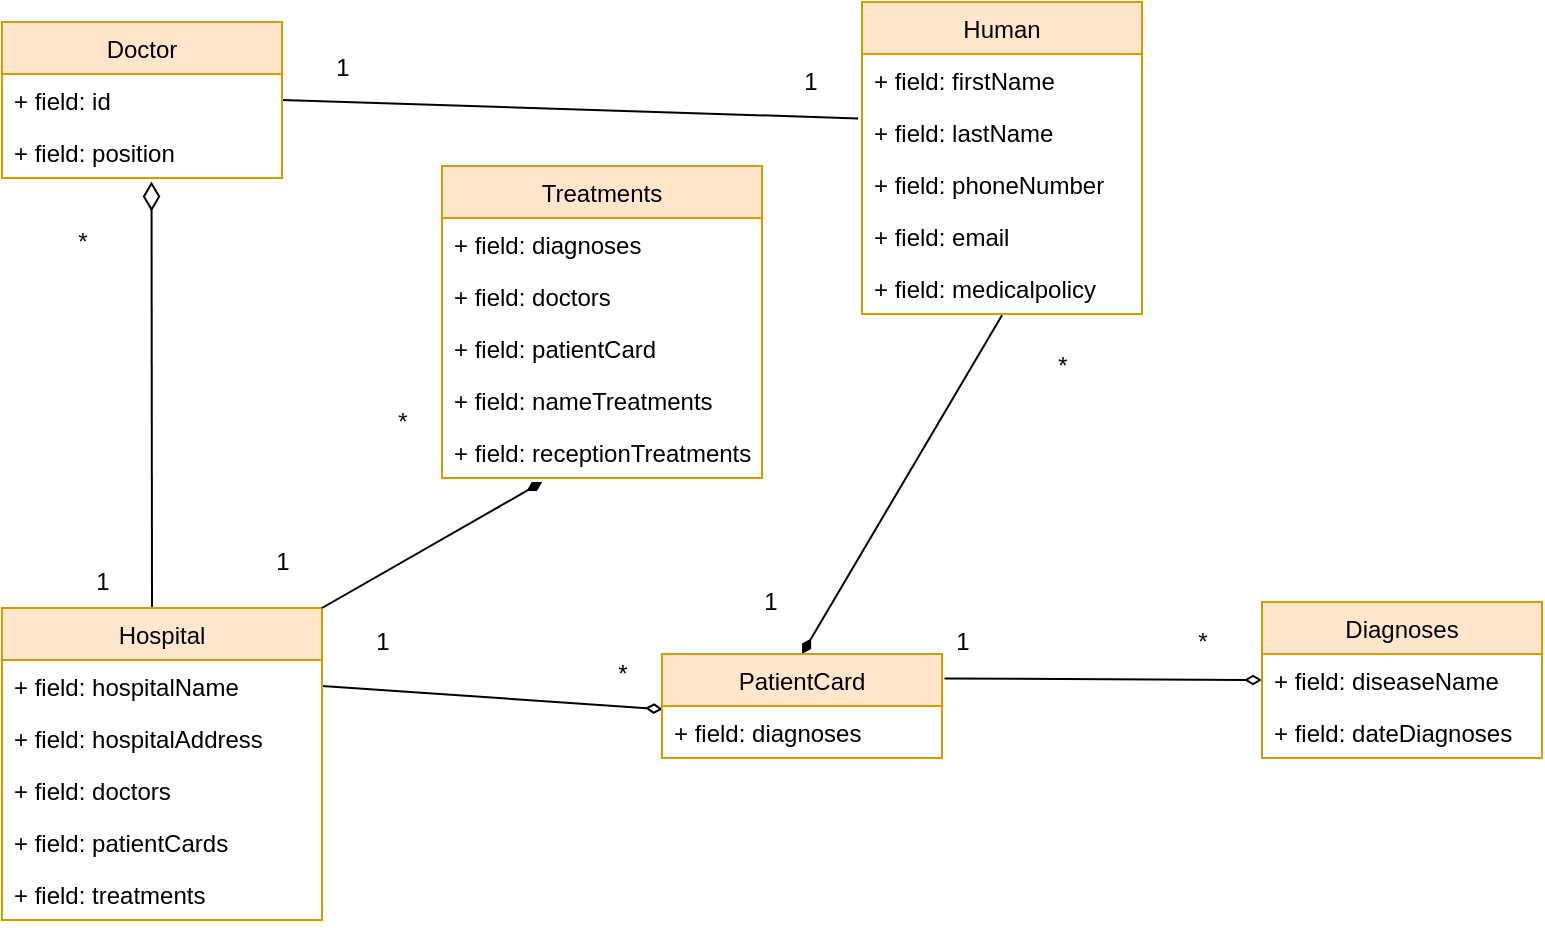 <mxfile version="13.8.0" type="github">
  <diagram id="4uowSXvhyTno2ISkrL0n" name="Page-1">
    <mxGraphModel dx="1038" dy="580" grid="1" gridSize="10" guides="1" tooltips="1" connect="1" arrows="1" fold="1" page="1" pageScale="1" pageWidth="827" pageHeight="1169" math="0" shadow="0">
      <root>
        <mxCell id="0" />
        <mxCell id="1" parent="0" />
        <mxCell id="g-Wt8GFLsmkW3fyWHZC--32" value="" style="endArrow=diamondThin;endFill=0;endSize=12;html=1;entryX=0.534;entryY=1.069;entryDx=0;entryDy=0;entryPerimeter=0;" parent="1" target="g-Wt8GFLsmkW3fyWHZC--7" edge="1">
          <mxGeometry width="160" relative="1" as="geometry">
            <mxPoint x="105" y="443" as="sourcePoint" />
            <mxPoint x="490" y="400" as="targetPoint" />
            <Array as="points" />
          </mxGeometry>
        </mxCell>
        <mxCell id="g-Wt8GFLsmkW3fyWHZC--35" value="1" style="text;html=1;resizable=0;autosize=1;align=center;verticalAlign=middle;points=[];fillColor=none;strokeColor=none;rounded=0;" parent="1" vertex="1">
          <mxGeometry x="70" y="420" width="20" height="20" as="geometry" />
        </mxCell>
        <mxCell id="g-Wt8GFLsmkW3fyWHZC--36" value="*" style="text;html=1;resizable=0;autosize=1;align=center;verticalAlign=middle;points=[];fillColor=none;strokeColor=none;rounded=0;" parent="1" vertex="1">
          <mxGeometry x="60" y="250" width="20" height="20" as="geometry" />
        </mxCell>
        <mxCell id="g-Wt8GFLsmkW3fyWHZC--38" value="" style="endArrow=diamondThin;html=1;entryX=0.003;entryY=0.062;entryDx=0;entryDy=0;entryPerimeter=0;exitX=1;exitY=0.5;exitDx=0;exitDy=0;endFill=0;" parent="1" source="g-Wt8GFLsmkW3fyWHZC--10" target="g-Wt8GFLsmkW3fyWHZC--18" edge="1">
          <mxGeometry width="50" height="50" relative="1" as="geometry">
            <mxPoint x="390" y="420" as="sourcePoint" />
            <mxPoint x="440" y="370" as="targetPoint" />
          </mxGeometry>
        </mxCell>
        <mxCell id="g-Wt8GFLsmkW3fyWHZC--39" value="1" style="text;html=1;resizable=0;autosize=1;align=center;verticalAlign=middle;points=[];fillColor=none;strokeColor=none;rounded=0;" parent="1" vertex="1">
          <mxGeometry x="210" y="450" width="20" height="20" as="geometry" />
        </mxCell>
        <mxCell id="g-Wt8GFLsmkW3fyWHZC--40" value="*" style="text;html=1;resizable=0;autosize=1;align=center;verticalAlign=middle;points=[];fillColor=none;strokeColor=none;rounded=0;" parent="1" vertex="1">
          <mxGeometry x="330" y="466" width="20" height="20" as="geometry" />
        </mxCell>
        <mxCell id="g-Wt8GFLsmkW3fyWHZC--45" value="1" style="text;html=1;resizable=0;autosize=1;align=center;verticalAlign=middle;points=[];fillColor=none;strokeColor=none;rounded=0;" parent="1" vertex="1">
          <mxGeometry x="160" y="410" width="20" height="20" as="geometry" />
        </mxCell>
        <mxCell id="g-Wt8GFLsmkW3fyWHZC--46" value="*" style="text;html=1;resizable=0;autosize=1;align=center;verticalAlign=middle;points=[];fillColor=none;strokeColor=none;rounded=0;" parent="1" vertex="1">
          <mxGeometry x="220" y="340" width="20" height="20" as="geometry" />
        </mxCell>
        <mxCell id="g-Wt8GFLsmkW3fyWHZC--9" value="Hospital" style="swimlane;fontStyle=0;childLayout=stackLayout;horizontal=1;startSize=26;fillColor=#ffe6cc;horizontalStack=0;resizeParent=1;resizeParentMax=0;resizeLast=0;collapsible=1;marginBottom=0;strokeColor=#d79b00;" parent="1" vertex="1">
          <mxGeometry x="30" y="443" width="160" height="156" as="geometry" />
        </mxCell>
        <mxCell id="g-Wt8GFLsmkW3fyWHZC--10" value="+ field: hospitalName" style="text;strokeColor=none;fillColor=none;align=left;verticalAlign=top;spacingLeft=4;spacingRight=4;overflow=hidden;rotatable=0;points=[[0,0.5],[1,0.5]];portConstraint=eastwest;" parent="g-Wt8GFLsmkW3fyWHZC--9" vertex="1">
          <mxGeometry y="26" width="160" height="26" as="geometry" />
        </mxCell>
        <mxCell id="g-Wt8GFLsmkW3fyWHZC--11" value="+ field: hospitalAddress" style="text;strokeColor=none;fillColor=none;align=left;verticalAlign=top;spacingLeft=4;spacingRight=4;overflow=hidden;rotatable=0;points=[[0,0.5],[1,0.5]];portConstraint=eastwest;" parent="g-Wt8GFLsmkW3fyWHZC--9" vertex="1">
          <mxGeometry y="52" width="160" height="26" as="geometry" />
        </mxCell>
        <mxCell id="S5HtNvlxGR5F5gvcrDhR-1" value="+ field: doctors" style="text;strokeColor=none;fillColor=none;align=left;verticalAlign=top;spacingLeft=4;spacingRight=4;overflow=hidden;rotatable=0;points=[[0,0.5],[1,0.5]];portConstraint=eastwest;" parent="g-Wt8GFLsmkW3fyWHZC--9" vertex="1">
          <mxGeometry y="78" width="160" height="26" as="geometry" />
        </mxCell>
        <mxCell id="S5HtNvlxGR5F5gvcrDhR-2" value="+ field: patientCards" style="text;strokeColor=none;fillColor=none;align=left;verticalAlign=top;spacingLeft=4;spacingRight=4;overflow=hidden;rotatable=0;points=[[0,0.5],[1,0.5]];portConstraint=eastwest;" parent="g-Wt8GFLsmkW3fyWHZC--9" vertex="1">
          <mxGeometry y="104" width="160" height="26" as="geometry" />
        </mxCell>
        <mxCell id="S5HtNvlxGR5F5gvcrDhR-3" value="+ field: treatments" style="text;strokeColor=none;fillColor=none;align=left;verticalAlign=top;spacingLeft=4;spacingRight=4;overflow=hidden;rotatable=0;points=[[0,0.5],[1,0.5]];portConstraint=eastwest;" parent="g-Wt8GFLsmkW3fyWHZC--9" vertex="1">
          <mxGeometry y="130" width="160" height="26" as="geometry" />
        </mxCell>
        <mxCell id="g-Wt8GFLsmkW3fyWHZC--48" value="" style="endArrow=diamondThin;html=1;entryX=0;entryY=0.5;entryDx=0;entryDy=0;exitX=1.009;exitY=-0.146;exitDx=0;exitDy=0;exitPerimeter=0;endFill=0;" parent="1" target="g-Wt8GFLsmkW3fyWHZC--2" edge="1">
          <mxGeometry width="50" height="50" relative="1" as="geometry">
            <mxPoint x="501.26" y="478.204" as="sourcePoint" />
            <mxPoint x="440" y="370" as="targetPoint" />
          </mxGeometry>
        </mxCell>
        <mxCell id="g-Wt8GFLsmkW3fyWHZC--49" value="1" style="text;html=1;resizable=0;autosize=1;align=center;verticalAlign=middle;points=[];fillColor=none;strokeColor=none;rounded=0;" parent="1" vertex="1">
          <mxGeometry x="500" y="450" width="20" height="20" as="geometry" />
        </mxCell>
        <mxCell id="g-Wt8GFLsmkW3fyWHZC--50" value="*" style="text;html=1;resizable=0;autosize=1;align=center;verticalAlign=middle;points=[];fillColor=none;strokeColor=none;rounded=0;" parent="1" vertex="1">
          <mxGeometry x="620" y="450" width="20" height="20" as="geometry" />
        </mxCell>
        <mxCell id="g-Wt8GFLsmkW3fyWHZC--13" value="Human" style="swimlane;fontStyle=0;childLayout=stackLayout;horizontal=1;startSize=26;fillColor=#ffe6cc;horizontalStack=0;resizeParent=1;resizeParentMax=0;resizeLast=0;collapsible=1;marginBottom=0;strokeColor=#d79b00;" parent="1" vertex="1">
          <mxGeometry x="460" y="140" width="140" height="156" as="geometry" />
        </mxCell>
        <mxCell id="g-Wt8GFLsmkW3fyWHZC--14" value="+ field: firstName" style="text;strokeColor=none;fillColor=none;align=left;verticalAlign=top;spacingLeft=4;spacingRight=4;overflow=hidden;rotatable=0;points=[[0,0.5],[1,0.5]];portConstraint=eastwest;" parent="g-Wt8GFLsmkW3fyWHZC--13" vertex="1">
          <mxGeometry y="26" width="140" height="26" as="geometry" />
        </mxCell>
        <mxCell id="g-Wt8GFLsmkW3fyWHZC--15" value="+ field: lastName" style="text;strokeColor=none;fillColor=none;align=left;verticalAlign=top;spacingLeft=4;spacingRight=4;overflow=hidden;rotatable=0;points=[[0,0.5],[1,0.5]];portConstraint=eastwest;" parent="g-Wt8GFLsmkW3fyWHZC--13" vertex="1">
          <mxGeometry y="52" width="140" height="26" as="geometry" />
        </mxCell>
        <mxCell id="g-Wt8GFLsmkW3fyWHZC--16" value="+ field: phoneNumber" style="text;strokeColor=none;fillColor=none;align=left;verticalAlign=top;spacingLeft=4;spacingRight=4;overflow=hidden;rotatable=0;points=[[0,0.5],[1,0.5]];portConstraint=eastwest;" parent="g-Wt8GFLsmkW3fyWHZC--13" vertex="1">
          <mxGeometry y="78" width="140" height="26" as="geometry" />
        </mxCell>
        <mxCell id="g-Wt8GFLsmkW3fyWHZC--25" value="+ field: email" style="text;strokeColor=none;fillColor=none;align=left;verticalAlign=top;spacingLeft=4;spacingRight=4;overflow=hidden;rotatable=0;points=[[0,0.5],[1,0.5]];portConstraint=eastwest;" parent="g-Wt8GFLsmkW3fyWHZC--13" vertex="1">
          <mxGeometry y="104" width="140" height="26" as="geometry" />
        </mxCell>
        <mxCell id="g-Wt8GFLsmkW3fyWHZC--26" value="+ field: medicalpolicy" style="text;strokeColor=none;fillColor=none;align=left;verticalAlign=top;spacingLeft=4;spacingRight=4;overflow=hidden;rotatable=0;points=[[0,0.5],[1,0.5]];portConstraint=eastwest;" parent="g-Wt8GFLsmkW3fyWHZC--13" vertex="1">
          <mxGeometry y="130" width="140" height="26" as="geometry" />
        </mxCell>
        <mxCell id="g-Wt8GFLsmkW3fyWHZC--51" value="" style="endArrow=none;html=1;exitX=1;exitY=0.5;exitDx=0;exitDy=0;entryX=-0.014;entryY=0.238;entryDx=0;entryDy=0;entryPerimeter=0;endFill=0;" parent="1" source="g-Wt8GFLsmkW3fyWHZC--6" target="g-Wt8GFLsmkW3fyWHZC--15" edge="1">
          <mxGeometry width="50" height="50" relative="1" as="geometry">
            <mxPoint x="390" y="420" as="sourcePoint" />
            <mxPoint x="440" y="370" as="targetPoint" />
          </mxGeometry>
        </mxCell>
        <mxCell id="g-Wt8GFLsmkW3fyWHZC--52" value="1" style="text;html=1;resizable=0;autosize=1;align=center;verticalAlign=middle;points=[];fillColor=none;strokeColor=none;rounded=0;" parent="1" vertex="1">
          <mxGeometry x="190" y="163" width="20" height="20" as="geometry" />
        </mxCell>
        <mxCell id="g-Wt8GFLsmkW3fyWHZC--53" value="1" style="text;html=1;resizable=0;autosize=1;align=center;verticalAlign=middle;points=[];fillColor=none;strokeColor=none;rounded=0;" parent="1" vertex="1">
          <mxGeometry x="424" y="170" width="20" height="20" as="geometry" />
        </mxCell>
        <mxCell id="g-Wt8GFLsmkW3fyWHZC--54" value="" style="endArrow=none;html=1;entryX=0.5;entryY=1.023;entryDx=0;entryDy=0;entryPerimeter=0;exitX=0.5;exitY=0;exitDx=0;exitDy=0;endFill=0;startArrow=diamondThin;startFill=1;" parent="1" source="g-Wt8GFLsmkW3fyWHZC--17" target="g-Wt8GFLsmkW3fyWHZC--26" edge="1">
          <mxGeometry width="50" height="50" relative="1" as="geometry">
            <mxPoint x="390" y="420" as="sourcePoint" />
            <mxPoint x="440" y="370" as="targetPoint" />
          </mxGeometry>
        </mxCell>
        <mxCell id="g-Wt8GFLsmkW3fyWHZC--55" value="1" style="text;html=1;resizable=0;autosize=1;align=center;verticalAlign=middle;points=[];fillColor=none;strokeColor=none;rounded=0;" parent="1" vertex="1">
          <mxGeometry x="404" y="430" width="20" height="20" as="geometry" />
        </mxCell>
        <mxCell id="g-Wt8GFLsmkW3fyWHZC--56" value="*" style="text;html=1;resizable=0;autosize=1;align=center;verticalAlign=middle;points=[];fillColor=none;strokeColor=none;rounded=0;" parent="1" vertex="1">
          <mxGeometry x="550" y="312" width="20" height="20" as="geometry" />
        </mxCell>
        <mxCell id="g-Wt8GFLsmkW3fyWHZC--21" value="Treatments" style="swimlane;fontStyle=0;childLayout=stackLayout;horizontal=1;startSize=26;fillColor=#ffe6cc;horizontalStack=0;resizeParent=1;resizeParentMax=0;resizeLast=0;collapsible=1;marginBottom=0;strokeColor=#d79b00;" parent="1" vertex="1">
          <mxGeometry x="250" y="222" width="160" height="156" as="geometry" />
        </mxCell>
        <mxCell id="g-Wt8GFLsmkW3fyWHZC--22" value="+ field: diagnoses" style="text;strokeColor=none;fillColor=none;align=left;verticalAlign=top;spacingLeft=4;spacingRight=4;overflow=hidden;rotatable=0;points=[[0,0.5],[1,0.5]];portConstraint=eastwest;" parent="g-Wt8GFLsmkW3fyWHZC--21" vertex="1">
          <mxGeometry y="26" width="160" height="26" as="geometry" />
        </mxCell>
        <mxCell id="g-Wt8GFLsmkW3fyWHZC--23" value="+ field: doctors" style="text;strokeColor=none;fillColor=none;align=left;verticalAlign=top;spacingLeft=4;spacingRight=4;overflow=hidden;rotatable=0;points=[[0,0.5],[1,0.5]];portConstraint=eastwest;" parent="g-Wt8GFLsmkW3fyWHZC--21" vertex="1">
          <mxGeometry y="52" width="160" height="26" as="geometry" />
        </mxCell>
        <mxCell id="g-Wt8GFLsmkW3fyWHZC--24" value="+ field: patientCard" style="text;strokeColor=none;fillColor=none;align=left;verticalAlign=top;spacingLeft=4;spacingRight=4;overflow=hidden;rotatable=0;points=[[0,0.5],[1,0.5]];portConstraint=eastwest;" parent="g-Wt8GFLsmkW3fyWHZC--21" vertex="1">
          <mxGeometry y="78" width="160" height="26" as="geometry" />
        </mxCell>
        <mxCell id="S5HtNvlxGR5F5gvcrDhR-4" value="+ field: nameTreatments" style="text;strokeColor=none;fillColor=none;align=left;verticalAlign=top;spacingLeft=4;spacingRight=4;overflow=hidden;rotatable=0;points=[[0,0.5],[1,0.5]];portConstraint=eastwest;" parent="g-Wt8GFLsmkW3fyWHZC--21" vertex="1">
          <mxGeometry y="104" width="160" height="26" as="geometry" />
        </mxCell>
        <mxCell id="S5HtNvlxGR5F5gvcrDhR-10" value="+ field: receptionTreatments" style="text;strokeColor=none;fillColor=none;align=left;verticalAlign=top;spacingLeft=4;spacingRight=4;overflow=hidden;rotatable=0;points=[[0,0.5],[1,0.5]];portConstraint=eastwest;" parent="g-Wt8GFLsmkW3fyWHZC--21" vertex="1">
          <mxGeometry y="130" width="160" height="26" as="geometry" />
        </mxCell>
        <mxCell id="S5HtNvlxGR5F5gvcrDhR-11" value="" style="endArrow=diamondThin;html=1;entryX=0.313;entryY=1.077;entryDx=0;entryDy=0;entryPerimeter=0;exitX=1;exitY=0;exitDx=0;exitDy=0;endFill=1;" parent="1" source="g-Wt8GFLsmkW3fyWHZC--9" target="S5HtNvlxGR5F5gvcrDhR-10" edge="1">
          <mxGeometry width="50" height="50" relative="1" as="geometry">
            <mxPoint x="390" y="420" as="sourcePoint" />
            <mxPoint x="440" y="370" as="targetPoint" />
          </mxGeometry>
        </mxCell>
        <mxCell id="g-Wt8GFLsmkW3fyWHZC--17" value="PatientCard" style="swimlane;fontStyle=0;childLayout=stackLayout;horizontal=1;startSize=26;fillColor=#ffe6cc;horizontalStack=0;resizeParent=1;resizeParentMax=0;resizeLast=0;collapsible=1;marginBottom=0;strokeColor=#d79b00;" parent="1" vertex="1">
          <mxGeometry x="360" y="466" width="140" height="52" as="geometry" />
        </mxCell>
        <mxCell id="g-Wt8GFLsmkW3fyWHZC--18" value="+ field: diagnoses" style="text;strokeColor=none;fillColor=none;align=left;verticalAlign=top;spacingLeft=4;spacingRight=4;overflow=hidden;rotatable=0;points=[[0,0.5],[1,0.5]];portConstraint=eastwest;" parent="g-Wt8GFLsmkW3fyWHZC--17" vertex="1">
          <mxGeometry y="26" width="140" height="26" as="geometry" />
        </mxCell>
        <mxCell id="g-Wt8GFLsmkW3fyWHZC--5" value="Doctor" style="swimlane;fontStyle=0;childLayout=stackLayout;horizontal=1;startSize=26;fillColor=#ffe6cc;horizontalStack=0;resizeParent=1;resizeParentMax=0;resizeLast=0;collapsible=1;marginBottom=0;strokeColor=#d79b00;" parent="1" vertex="1">
          <mxGeometry x="30" y="150" width="140" height="78" as="geometry" />
        </mxCell>
        <mxCell id="g-Wt8GFLsmkW3fyWHZC--6" value="+ field: id" style="text;strokeColor=none;fillColor=none;align=left;verticalAlign=top;spacingLeft=4;spacingRight=4;overflow=hidden;rotatable=0;points=[[0,0.5],[1,0.5]];portConstraint=eastwest;" parent="g-Wt8GFLsmkW3fyWHZC--5" vertex="1">
          <mxGeometry y="26" width="140" height="26" as="geometry" />
        </mxCell>
        <mxCell id="g-Wt8GFLsmkW3fyWHZC--7" value="+ field: position" style="text;strokeColor=none;fillColor=none;align=left;verticalAlign=top;spacingLeft=4;spacingRight=4;overflow=hidden;rotatable=0;points=[[0,0.5],[1,0.5]];portConstraint=eastwest;" parent="g-Wt8GFLsmkW3fyWHZC--5" vertex="1">
          <mxGeometry y="52" width="140" height="26" as="geometry" />
        </mxCell>
        <mxCell id="g-Wt8GFLsmkW3fyWHZC--1" value="Diagnoses" style="swimlane;fontStyle=0;childLayout=stackLayout;horizontal=1;startSize=26;fillColor=#ffe6cc;horizontalStack=0;resizeParent=1;resizeParentMax=0;resizeLast=0;collapsible=1;marginBottom=0;strokeColor=#d79b00;" parent="1" vertex="1">
          <mxGeometry x="660" y="440" width="140" height="78" as="geometry" />
        </mxCell>
        <mxCell id="g-Wt8GFLsmkW3fyWHZC--2" value="+ field: diseaseName" style="text;strokeColor=none;fillColor=none;align=left;verticalAlign=top;spacingLeft=4;spacingRight=4;overflow=hidden;rotatable=0;points=[[0,0.5],[1,0.5]];portConstraint=eastwest;" parent="g-Wt8GFLsmkW3fyWHZC--1" vertex="1">
          <mxGeometry y="26" width="140" height="26" as="geometry" />
        </mxCell>
        <mxCell id="g-Wt8GFLsmkW3fyWHZC--3" value="+ field: dateDiagnoses" style="text;strokeColor=none;fillColor=none;align=left;verticalAlign=top;spacingLeft=4;spacingRight=4;overflow=hidden;rotatable=0;points=[[0,0.5],[1,0.5]];portConstraint=eastwest;" parent="g-Wt8GFLsmkW3fyWHZC--1" vertex="1">
          <mxGeometry y="52" width="140" height="26" as="geometry" />
        </mxCell>
      </root>
    </mxGraphModel>
  </diagram>
</mxfile>
